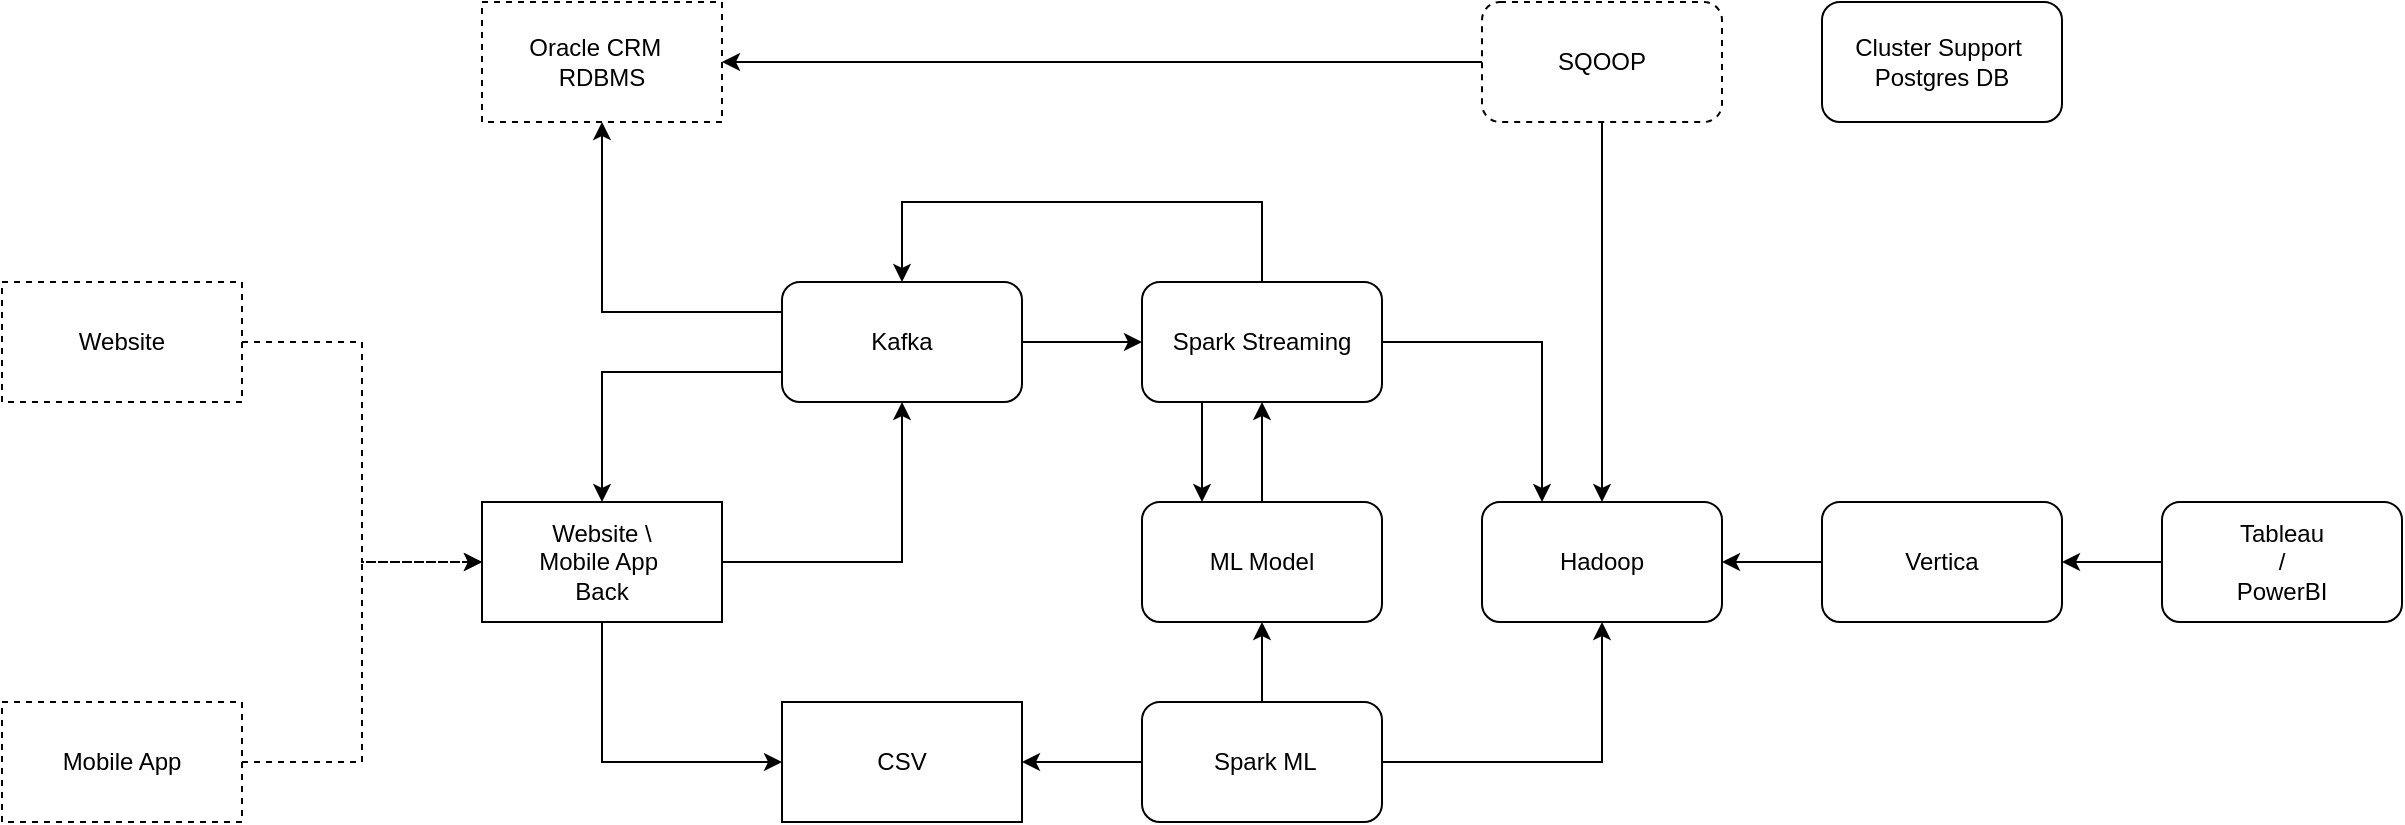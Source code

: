 <mxfile version="12.8.1" type="device"><diagram name="Page-1" id="c7558073-3199-34d8-9f00-42111426c3f3"><mxGraphModel dx="2499" dy="876" grid="1" gridSize="10" guides="1" tooltips="1" connect="1" arrows="1" fold="1" page="1" pageScale="1" pageWidth="826" pageHeight="1169" background="#ffffff" math="0" shadow="0"><root><mxCell id="0"/><mxCell id="1" parent="0"/><mxCell id="L6vwLU6ZQLawFVmIJwn_-102" value="" style="edgeStyle=orthogonalEdgeStyle;rounded=0;orthogonalLoop=1;jettySize=auto;html=1;" edge="1" parent="1" source="L6vwLU6ZQLawFVmIJwn_-97" target="L6vwLU6ZQLawFVmIJwn_-101"><mxGeometry relative="1" as="geometry"/></mxCell><mxCell id="L6vwLU6ZQLawFVmIJwn_-141" value="" style="edgeStyle=orthogonalEdgeStyle;rounded=0;orthogonalLoop=1;jettySize=auto;html=1;entryX=1;entryY=0.5;entryDx=0;entryDy=0;" edge="1" parent="1" source="L6vwLU6ZQLawFVmIJwn_-97" target="L6vwLU6ZQLawFVmIJwn_-138"><mxGeometry relative="1" as="geometry"><mxPoint x="310" y="440" as="targetPoint"/></mxGeometry></mxCell><mxCell id="L6vwLU6ZQLawFVmIJwn_-143" value="" style="edgeStyle=orthogonalEdgeStyle;rounded=0;orthogonalLoop=1;jettySize=auto;html=1;entryX=0.5;entryY=1;entryDx=0;entryDy=0;" edge="1" parent="1" source="L6vwLU6ZQLawFVmIJwn_-97" target="L6vwLU6ZQLawFVmIJwn_-99"><mxGeometry relative="1" as="geometry"><mxPoint x="590" y="440" as="targetPoint"/></mxGeometry></mxCell><mxCell id="L6vwLU6ZQLawFVmIJwn_-97" value="&amp;nbsp;Spark ML" style="rounded=1;whiteSpace=wrap;html=1;" vertex="1" parent="1"><mxGeometry x="390" y="410" width="120" height="60" as="geometry"/></mxCell><mxCell id="L6vwLU6ZQLawFVmIJwn_-99" value="Hadoop" style="rounded=1;whiteSpace=wrap;html=1;" vertex="1" parent="1"><mxGeometry x="560" y="310" width="120" height="60" as="geometry"/></mxCell><mxCell id="L6vwLU6ZQLawFVmIJwn_-105" value="" style="edgeStyle=orthogonalEdgeStyle;rounded=0;orthogonalLoop=1;jettySize=auto;html=1;entryX=0.25;entryY=0;entryDx=0;entryDy=0;" edge="1" parent="1" source="L6vwLU6ZQLawFVmIJwn_-100" target="L6vwLU6ZQLawFVmIJwn_-99"><mxGeometry relative="1" as="geometry"><mxPoint x="590" y="230" as="targetPoint"/></mxGeometry></mxCell><mxCell id="L6vwLU6ZQLawFVmIJwn_-118" value="" style="edgeStyle=orthogonalEdgeStyle;rounded=0;orthogonalLoop=1;jettySize=auto;html=1;entryX=0.5;entryY=0;entryDx=0;entryDy=0;exitX=0.5;exitY=0;exitDx=0;exitDy=0;" edge="1" parent="1" source="L6vwLU6ZQLawFVmIJwn_-100" target="L6vwLU6ZQLawFVmIJwn_-110"><mxGeometry relative="1" as="geometry"><mxPoint x="450" y="120" as="targetPoint"/><Array as="points"><mxPoint x="450" y="160"/><mxPoint x="270" y="160"/></Array></mxGeometry></mxCell><mxCell id="L6vwLU6ZQLawFVmIJwn_-146" value="" style="edgeStyle=orthogonalEdgeStyle;rounded=0;orthogonalLoop=1;jettySize=auto;html=1;entryX=0.25;entryY=0;entryDx=0;entryDy=0;exitX=0.25;exitY=1;exitDx=0;exitDy=0;" edge="1" parent="1" source="L6vwLU6ZQLawFVmIJwn_-100" target="L6vwLU6ZQLawFVmIJwn_-101"><mxGeometry relative="1" as="geometry"/></mxCell><mxCell id="L6vwLU6ZQLawFVmIJwn_-100" value="Spark Streaming" style="rounded=1;whiteSpace=wrap;html=1;" vertex="1" parent="1"><mxGeometry x="390" y="200" width="120" height="60" as="geometry"/></mxCell><mxCell id="L6vwLU6ZQLawFVmIJwn_-147" value="" style="edgeStyle=orthogonalEdgeStyle;rounded=0;orthogonalLoop=1;jettySize=auto;html=1;" edge="1" parent="1" source="L6vwLU6ZQLawFVmIJwn_-101" target="L6vwLU6ZQLawFVmIJwn_-100"><mxGeometry relative="1" as="geometry"/></mxCell><mxCell id="L6vwLU6ZQLawFVmIJwn_-101" value="ML Model" style="rounded=1;whiteSpace=wrap;html=1;" vertex="1" parent="1"><mxGeometry x="390" y="310" width="120" height="60" as="geometry"/></mxCell><mxCell id="L6vwLU6ZQLawFVmIJwn_-116" value="" style="edgeStyle=orthogonalEdgeStyle;rounded=0;orthogonalLoop=1;jettySize=auto;html=1;" edge="1" parent="1" source="L6vwLU6ZQLawFVmIJwn_-110" target="L6vwLU6ZQLawFVmIJwn_-100"><mxGeometry relative="1" as="geometry"/></mxCell><mxCell id="L6vwLU6ZQLawFVmIJwn_-149" value="" style="edgeStyle=orthogonalEdgeStyle;rounded=0;orthogonalLoop=1;jettySize=auto;html=1;exitX=0;exitY=0.75;exitDx=0;exitDy=0;" edge="1" parent="1" source="L6vwLU6ZQLawFVmIJwn_-110" target="L6vwLU6ZQLawFVmIJwn_-114"><mxGeometry relative="1" as="geometry"><mxPoint x="130" y="230" as="targetPoint"/></mxGeometry></mxCell><mxCell id="L6vwLU6ZQLawFVmIJwn_-152" value="" style="edgeStyle=orthogonalEdgeStyle;rounded=0;orthogonalLoop=1;jettySize=auto;html=1;entryX=0.5;entryY=1;entryDx=0;entryDy=0;exitX=0;exitY=0.25;exitDx=0;exitDy=0;" edge="1" parent="1" source="L6vwLU6ZQLawFVmIJwn_-110" target="L6vwLU6ZQLawFVmIJwn_-150"><mxGeometry relative="1" as="geometry"><mxPoint x="130" y="230" as="targetPoint"/></mxGeometry></mxCell><mxCell id="L6vwLU6ZQLawFVmIJwn_-110" value="Kafka" style="rounded=1;whiteSpace=wrap;html=1;" vertex="1" parent="1"><mxGeometry x="210" y="200" width="120" height="60" as="geometry"/></mxCell><mxCell id="L6vwLU6ZQLawFVmIJwn_-115" value="" style="edgeStyle=orthogonalEdgeStyle;rounded=0;orthogonalLoop=1;jettySize=auto;html=1;exitX=1;exitY=0.5;exitDx=0;exitDy=0;entryX=0.5;entryY=1;entryDx=0;entryDy=0;" edge="1" parent="1" source="L6vwLU6ZQLawFVmIJwn_-114" target="L6vwLU6ZQLawFVmIJwn_-110"><mxGeometry relative="1" as="geometry"/></mxCell><mxCell id="L6vwLU6ZQLawFVmIJwn_-139" value="" style="edgeStyle=orthogonalEdgeStyle;rounded=0;orthogonalLoop=1;jettySize=auto;html=1;entryX=0;entryY=0.5;entryDx=0;entryDy=0;exitX=0.5;exitY=1;exitDx=0;exitDy=0;" edge="1" parent="1" source="L6vwLU6ZQLawFVmIJwn_-114" target="L6vwLU6ZQLawFVmIJwn_-138"><mxGeometry relative="1" as="geometry"/></mxCell><mxCell id="L6vwLU6ZQLawFVmIJwn_-114" value="Website \ &lt;br&gt;Mobile App&amp;nbsp;&lt;br&gt;Back" style="rounded=0;whiteSpace=wrap;html=1;" vertex="1" parent="1"><mxGeometry x="60" y="310" width="120" height="60" as="geometry"/></mxCell><mxCell id="L6vwLU6ZQLawFVmIJwn_-138" value="CSV" style="rounded=0;whiteSpace=wrap;html=1;" vertex="1" parent="1"><mxGeometry x="210" y="410" width="120" height="60" as="geometry"/></mxCell><mxCell id="L6vwLU6ZQLawFVmIJwn_-125" value="" style="edgeStyle=orthogonalEdgeStyle;rounded=0;orthogonalLoop=1;jettySize=auto;html=1;entryX=0;entryY=0.5;entryDx=0;entryDy=0;dashed=1;" edge="1" parent="1" source="L6vwLU6ZQLawFVmIJwn_-121" target="L6vwLU6ZQLawFVmIJwn_-114"><mxGeometry relative="1" as="geometry"><mxPoint x="90" y="230" as="targetPoint"/></mxGeometry></mxCell><mxCell id="L6vwLU6ZQLawFVmIJwn_-121" value="Website" style="rounded=0;whiteSpace=wrap;html=1;dashed=1;" vertex="1" parent="1"><mxGeometry x="-180" y="200" width="120" height="60" as="geometry"/></mxCell><mxCell id="L6vwLU6ZQLawFVmIJwn_-123" value="" style="edgeStyle=orthogonalEdgeStyle;rounded=0;orthogonalLoop=1;jettySize=auto;html=1;entryX=0;entryY=0.5;entryDx=0;entryDy=0;dashed=1;" edge="1" parent="1" source="L6vwLU6ZQLawFVmIJwn_-122" target="L6vwLU6ZQLawFVmIJwn_-114"><mxGeometry relative="1" as="geometry"/></mxCell><mxCell id="L6vwLU6ZQLawFVmIJwn_-122" value="Mobile App" style="rounded=0;whiteSpace=wrap;html=1;dashed=1;" vertex="1" parent="1"><mxGeometry x="-180" y="410" width="120" height="60" as="geometry"/></mxCell><mxCell id="L6vwLU6ZQLawFVmIJwn_-127" value="" style="edgeStyle=orthogonalEdgeStyle;rounded=0;orthogonalLoop=1;jettySize=auto;html=1;" edge="1" parent="1" source="L6vwLU6ZQLawFVmIJwn_-126" target="L6vwLU6ZQLawFVmIJwn_-99"><mxGeometry relative="1" as="geometry"/></mxCell><mxCell id="L6vwLU6ZQLawFVmIJwn_-126" value="Vertica" style="rounded=1;whiteSpace=wrap;html=1;" vertex="1" parent="1"><mxGeometry x="730" y="310" width="120" height="60" as="geometry"/></mxCell><mxCell id="L6vwLU6ZQLawFVmIJwn_-129" value="" style="edgeStyle=orthogonalEdgeStyle;rounded=0;orthogonalLoop=1;jettySize=auto;html=1;" edge="1" parent="1" source="L6vwLU6ZQLawFVmIJwn_-128" target="L6vwLU6ZQLawFVmIJwn_-126"><mxGeometry relative="1" as="geometry"/></mxCell><mxCell id="L6vwLU6ZQLawFVmIJwn_-128" value="Tableau &lt;br&gt;/ &lt;br&gt;PowerBI" style="rounded=1;whiteSpace=wrap;html=1;" vertex="1" parent="1"><mxGeometry x="900" y="310" width="120" height="60" as="geometry"/></mxCell><mxCell id="L6vwLU6ZQLawFVmIJwn_-137" value="Cluster Support&amp;nbsp; Postgres DB" style="rounded=1;whiteSpace=wrap;html=1;" vertex="1" parent="1"><mxGeometry x="730" y="60" width="120" height="60" as="geometry"/></mxCell><mxCell id="L6vwLU6ZQLawFVmIJwn_-150" value="Oracle CRM&amp;nbsp;&amp;nbsp;&lt;br&gt;RDBMS" style="rounded=0;whiteSpace=wrap;html=1;dashed=1;" vertex="1" parent="1"><mxGeometry x="60" y="60" width="120" height="60" as="geometry"/></mxCell><mxCell id="L6vwLU6ZQLawFVmIJwn_-155" value="" style="edgeStyle=orthogonalEdgeStyle;rounded=0;orthogonalLoop=1;jettySize=auto;html=1;entryX=0.5;entryY=0;entryDx=0;entryDy=0;" edge="1" parent="1" source="L6vwLU6ZQLawFVmIJwn_-153" target="L6vwLU6ZQLawFVmIJwn_-99"><mxGeometry relative="1" as="geometry"><mxPoint x="620" y="200" as="targetPoint"/></mxGeometry></mxCell><mxCell id="L6vwLU6ZQLawFVmIJwn_-157" value="" style="edgeStyle=orthogonalEdgeStyle;rounded=0;orthogonalLoop=1;jettySize=auto;html=1;" edge="1" parent="1" source="L6vwLU6ZQLawFVmIJwn_-153" target="L6vwLU6ZQLawFVmIJwn_-150"><mxGeometry relative="1" as="geometry"><mxPoint x="480" y="90" as="targetPoint"/></mxGeometry></mxCell><mxCell id="L6vwLU6ZQLawFVmIJwn_-153" value="SQOOP" style="rounded=1;whiteSpace=wrap;html=1;dashed=1;" vertex="1" parent="1"><mxGeometry x="560" y="60" width="120" height="60" as="geometry"/></mxCell></root></mxGraphModel></diagram></mxfile>